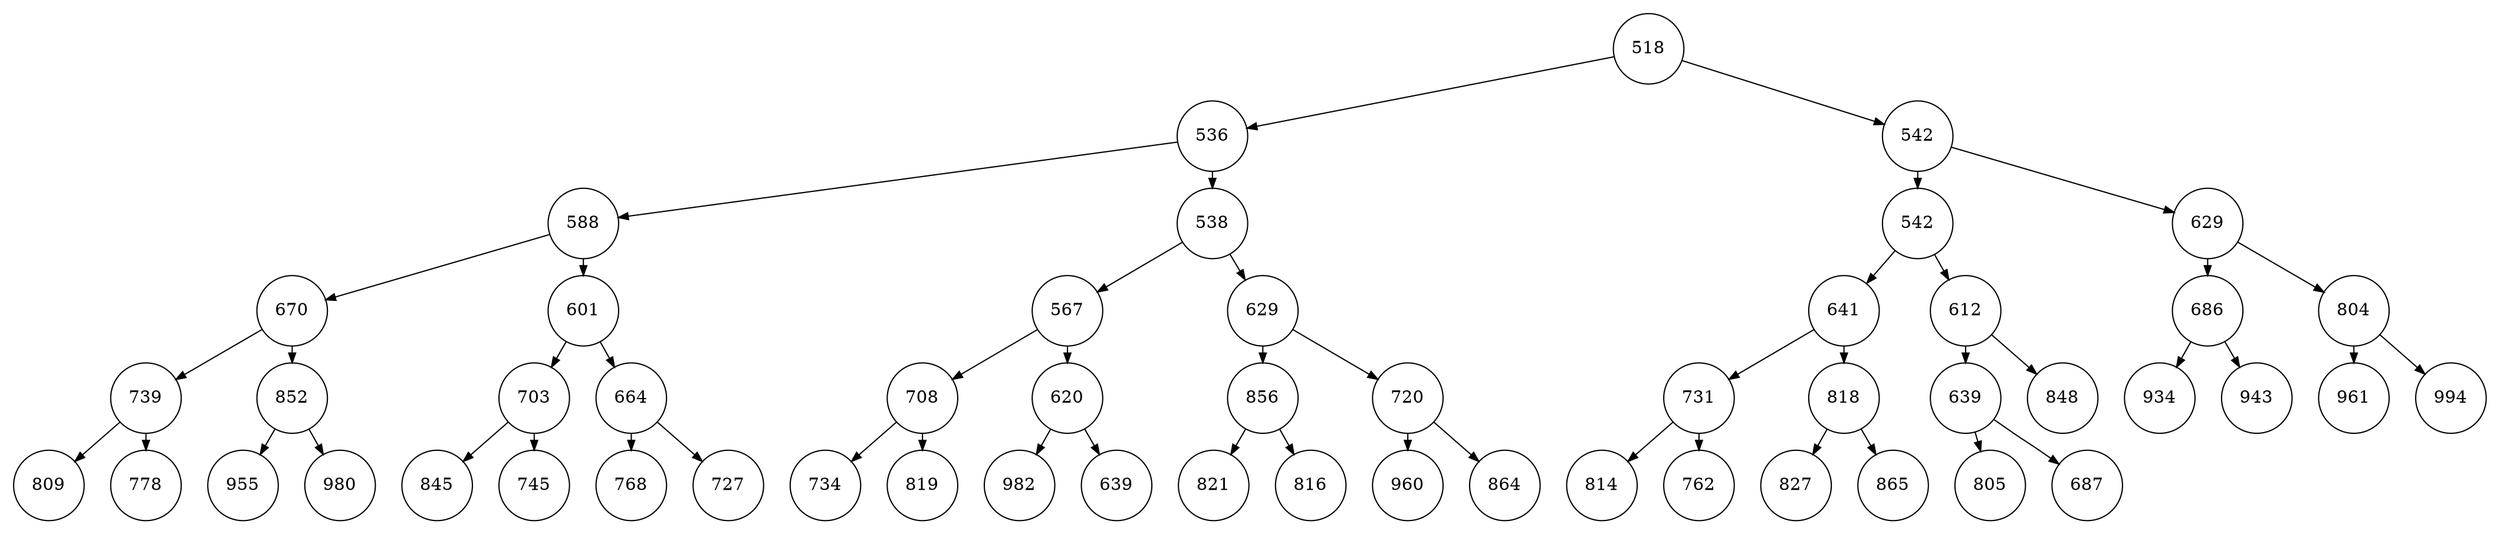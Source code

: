 
    digraph G {
    nodesep=0.3;
    ranksep=0.2;
    margin=0.1;
    node [shape=circle];
    edge [arrowsize=0.8];
    1 -> 2[side=left];
1 -> 3;
2 -> 4[side=left];
2 -> 5;
3 -> 6[side=left];
3 -> 7;
4 -> 8[side=left];
4 -> 9;
5 -> 10[side=left];
5 -> 11;
6 -> 12[side=left];
6 -> 13;
7 -> 14[side=left];
7 -> 15;
8 -> 16[side=left];
8 -> 17;
9 -> 18[side=left];
9 -> 19;
10 -> 20[side=left];
10 -> 21;
11 -> 22[side=left];
11 -> 23;
12 -> 24[side=left];
12 -> 25;
13 -> 26[side=left];
13 -> 27;
14 -> 28[side=left];
14 -> 29;
15 -> 30[side=left];
15 -> 31;
16 -> 32[side=left];
16 -> 33;
17 -> 34[side=left];
17 -> 35;
18 -> 36[side=left];
18 -> 37;
19 -> 38[side=left];
19 -> 39;
20 -> 40[side=left];
20 -> 41;
21 -> 42[side=left];
21 -> 43;
22 -> 44[side=left];
22 -> 45;
23 -> 46[side=left];
23 -> 47;
24 -> 48[side=left];
24 -> 49;
25 -> 50[side=left];
25 -> 51;
26 -> 52[side=left];
26 -> 53;
1[label="518"]
2[label="536"]
3[label="542"]
4[label="588"]
5[label="538"]
6[label="542"]
7[label="629"]
8[label="670"]
9[label="601"]
10[label="567"]
11[label="629"]
12[label="641"]
13[label="612"]
14[label="686"]
15[label="804"]
16[label="739"]
17[label="852"]
18[label="703"]
19[label="664"]
20[label="708"]
21[label="620"]
22[label="856"]
23[label="720"]
24[label="731"]
25[label="818"]
26[label="639"]
27[label="848"]
28[label="934"]
29[label="943"]
30[label="961"]
31[label="994"]
32[label="809"]
33[label="778"]
34[label="955"]
35[label="980"]
36[label="845"]
37[label="745"]
38[label="768"]
39[label="727"]
40[label="734"]
41[label="819"]
42[label="982"]
43[label="639"]
44[label="821"]
45[label="816"]
46[label="960"]
47[label="864"]
48[label="814"]
49[label="762"]
50[label="827"]
51[label="865"]
52[label="805"]
53[label="687"]}
